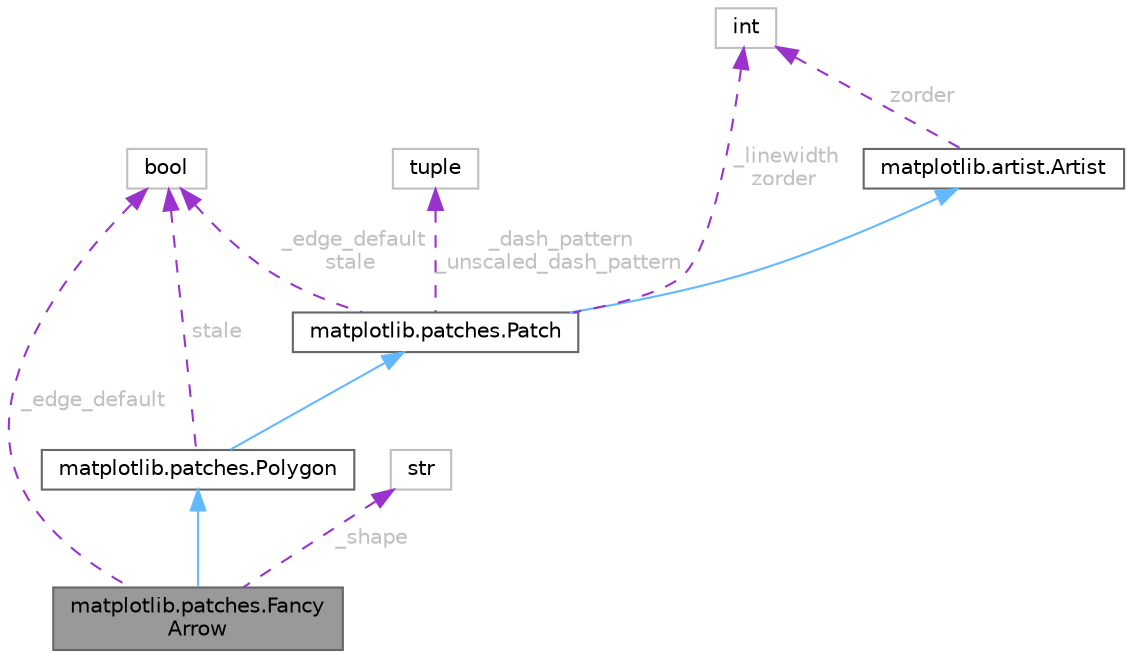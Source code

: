 digraph "matplotlib.patches.FancyArrow"
{
 // LATEX_PDF_SIZE
  bgcolor="transparent";
  edge [fontname=Helvetica,fontsize=10,labelfontname=Helvetica,labelfontsize=10];
  node [fontname=Helvetica,fontsize=10,shape=box,height=0.2,width=0.4];
  Node1 [id="Node000001",label="matplotlib.patches.Fancy\lArrow",height=0.2,width=0.4,color="gray40", fillcolor="grey60", style="filled", fontcolor="black",tooltip=" "];
  Node2 -> Node1 [id="edge11_Node000001_Node000002",dir="back",color="steelblue1",style="solid",tooltip=" "];
  Node2 [id="Node000002",label="matplotlib.patches.Polygon",height=0.2,width=0.4,color="gray40", fillcolor="white", style="filled",URL="$d1/d06/classmatplotlib_1_1patches_1_1Polygon.html",tooltip=" "];
  Node3 -> Node2 [id="edge12_Node000002_Node000003",dir="back",color="steelblue1",style="solid",tooltip=" "];
  Node3 [id="Node000003",label="matplotlib.patches.Patch",height=0.2,width=0.4,color="gray40", fillcolor="white", style="filled",URL="$d5/d55/classmatplotlib_1_1patches_1_1Patch.html",tooltip=" "];
  Node4 -> Node3 [id="edge13_Node000003_Node000004",dir="back",color="steelblue1",style="solid",tooltip=" "];
  Node4 [id="Node000004",label="matplotlib.artist.Artist",height=0.2,width=0.4,color="gray40", fillcolor="white", style="filled",URL="$d1/df1/classmatplotlib_1_1artist_1_1Artist.html",tooltip=" "];
  Node5 -> Node4 [id="edge14_Node000004_Node000005",dir="back",color="darkorchid3",style="dashed",tooltip=" ",label=" zorder",fontcolor="grey" ];
  Node5 [id="Node000005",label="int",height=0.2,width=0.4,color="grey75", fillcolor="white", style="filled",tooltip=" "];
  Node5 -> Node3 [id="edge15_Node000003_Node000005",dir="back",color="darkorchid3",style="dashed",tooltip=" ",label=" _linewidth\nzorder",fontcolor="grey" ];
  Node6 -> Node3 [id="edge16_Node000003_Node000006",dir="back",color="darkorchid3",style="dashed",tooltip=" ",label=" _edge_default\nstale",fontcolor="grey" ];
  Node6 [id="Node000006",label="bool",height=0.2,width=0.4,color="grey75", fillcolor="white", style="filled",tooltip=" "];
  Node7 -> Node3 [id="edge17_Node000003_Node000007",dir="back",color="darkorchid3",style="dashed",tooltip=" ",label=" _dash_pattern\n_unscaled_dash_pattern",fontcolor="grey" ];
  Node7 [id="Node000007",label="tuple",height=0.2,width=0.4,color="grey75", fillcolor="white", style="filled",tooltip=" "];
  Node6 -> Node2 [id="edge18_Node000002_Node000006",dir="back",color="darkorchid3",style="dashed",tooltip=" ",label=" stale",fontcolor="grey" ];
  Node6 -> Node1 [id="edge19_Node000001_Node000006",dir="back",color="darkorchid3",style="dashed",tooltip=" ",label=" _edge_default",fontcolor="grey" ];
  Node8 -> Node1 [id="edge20_Node000001_Node000008",dir="back",color="darkorchid3",style="dashed",tooltip=" ",label=" _shape",fontcolor="grey" ];
  Node8 [id="Node000008",label="str",height=0.2,width=0.4,color="grey75", fillcolor="white", style="filled",tooltip=" "];
}

